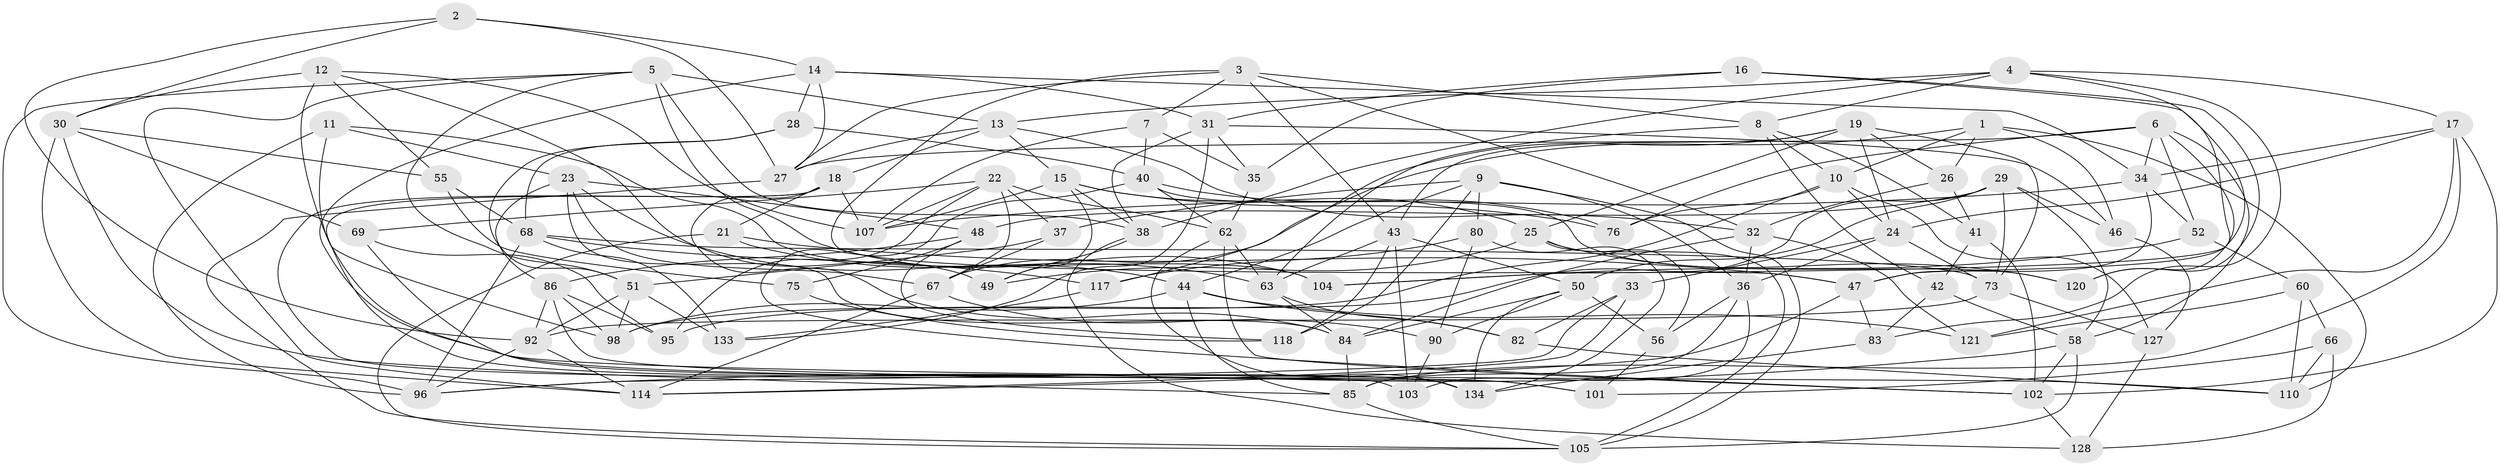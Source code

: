 // original degree distribution, {4: 1.0}
// Generated by graph-tools (version 1.1) at 2025/42/03/06/25 10:42:24]
// undirected, 89 vertices, 227 edges
graph export_dot {
graph [start="1"]
  node [color=gray90,style=filled];
  1 [super="+81"];
  2;
  3 [super="+88"];
  4 [super="+93"];
  5 [super="+20"];
  6 [super="+124"];
  7;
  8 [super="+122"];
  9 [super="+78"];
  10 [super="+59"];
  11;
  12 [super="+45"];
  13 [super="+100"];
  14 [super="+139"];
  15 [super="+39"];
  16;
  17 [super="+123"];
  18 [super="+135"];
  19 [super="+108"];
  21;
  22 [super="+54"];
  23 [super="+77"];
  24 [super="+119"];
  25 [super="+57"];
  26;
  27 [super="+131"];
  28;
  29 [super="+106"];
  30 [super="+64"];
  31 [super="+65"];
  32 [super="+61"];
  33;
  34 [super="+87"];
  35;
  36 [super="+91"];
  37;
  38 [super="+79"];
  40 [super="+53"];
  41;
  42;
  43 [super="+97"];
  44 [super="+99"];
  46;
  47 [super="+138"];
  48 [super="+115"];
  49;
  50 [super="+89"];
  51 [super="+74"];
  52;
  55;
  56;
  58 [super="+70"];
  60;
  62 [super="+72"];
  63 [super="+94"];
  66;
  67 [super="+126"];
  68 [super="+71"];
  69;
  73 [super="+125"];
  75;
  76;
  80;
  82;
  83;
  84 [super="+111"];
  85 [super="+137"];
  86 [super="+130"];
  90;
  92 [super="+109"];
  95;
  96 [super="+132"];
  98 [super="+113"];
  101;
  102 [super="+136"];
  103;
  104;
  105 [super="+141"];
  107 [super="+129"];
  110 [super="+112"];
  114 [super="+116"];
  117;
  118;
  120;
  121;
  127;
  128;
  133;
  134 [super="+140"];
  1 -- 46;
  1 -- 10;
  1 -- 26;
  1 -- 110 [weight=2];
  1 -- 67;
  2 -- 30;
  2 -- 92;
  2 -- 14;
  2 -- 27;
  3 -- 27;
  3 -- 8;
  3 -- 32;
  3 -- 47;
  3 -- 7;
  3 -- 43;
  4 -- 38;
  4 -- 83;
  4 -- 104;
  4 -- 17;
  4 -- 13;
  4 -- 8;
  5 -- 104;
  5 -- 96;
  5 -- 114;
  5 -- 38;
  5 -- 13;
  5 -- 51;
  6 -- 27;
  6 -- 34;
  6 -- 76;
  6 -- 120;
  6 -- 58;
  6 -- 52;
  7 -- 35;
  7 -- 40;
  7 -- 107;
  8 -- 10;
  8 -- 42;
  8 -- 41;
  8 -- 63;
  9 -- 37;
  9 -- 118;
  9 -- 105;
  9 -- 80;
  9 -- 36;
  9 -- 44;
  10 -- 98;
  10 -- 24;
  10 -- 76;
  10 -- 127;
  11 -- 110;
  11 -- 23;
  11 -- 96;
  11 -- 104;
  12 -- 55;
  12 -- 49;
  12 -- 98 [weight=2];
  12 -- 107;
  12 -- 30;
  13 -- 32;
  13 -- 18;
  13 -- 27;
  13 -- 15;
  14 -- 28;
  14 -- 101;
  14 -- 27;
  14 -- 31;
  14 -- 34;
  15 -- 49;
  15 -- 25;
  15 -- 76;
  15 -- 38;
  15 -- 107;
  16 -- 47;
  16 -- 35;
  16 -- 120;
  16 -- 31;
  17 -- 121;
  17 -- 24;
  17 -- 34;
  17 -- 85;
  17 -- 102;
  18 -- 103;
  18 -- 134;
  18 -- 107;
  18 -- 21;
  18 -- 84;
  19 -- 25;
  19 -- 117;
  19 -- 24;
  19 -- 26;
  19 -- 43;
  19 -- 73;
  21 -- 47;
  21 -- 105;
  21 -- 63;
  22 -- 69;
  22 -- 67;
  22 -- 62;
  22 -- 37;
  22 -- 95;
  22 -- 107;
  23 -- 86;
  23 -- 84;
  23 -- 48;
  23 -- 44;
  23 -- 67;
  24 -- 36;
  24 -- 33;
  24 -- 73;
  25 -- 105;
  25 -- 56;
  25 -- 120;
  25 -- 49;
  26 -- 32;
  26 -- 41;
  27 -- 105;
  28 -- 51;
  28 -- 40;
  28 -- 68;
  29 -- 50;
  29 -- 58;
  29 -- 48;
  29 -- 46;
  29 -- 95;
  29 -- 73;
  30 -- 69;
  30 -- 114;
  30 -- 85;
  30 -- 55;
  31 -- 133;
  31 -- 46;
  31 -- 38;
  31 -- 35;
  32 -- 36;
  32 -- 121;
  32 -- 84;
  33 -- 114;
  33 -- 82;
  33 -- 96;
  34 -- 47;
  34 -- 107;
  34 -- 52;
  35 -- 62;
  36 -- 56;
  36 -- 85;
  36 -- 103;
  37 -- 67;
  37 -- 51;
  38 -- 49;
  38 -- 128;
  40 -- 102;
  40 -- 120;
  40 -- 76;
  40 -- 62;
  41 -- 102;
  41 -- 42;
  42 -- 83;
  42 -- 58;
  43 -- 50;
  43 -- 118;
  43 -- 103;
  43 -- 63;
  44 -- 82;
  44 -- 85;
  44 -- 121;
  44 -- 98;
  46 -- 127;
  47 -- 83;
  47 -- 114;
  48 -- 75 [weight=2];
  48 -- 118;
  48 -- 86;
  50 -- 56;
  50 -- 84;
  50 -- 90;
  50 -- 134;
  51 -- 133;
  51 -- 92;
  51 -- 98;
  52 -- 104;
  52 -- 60;
  55 -- 75;
  55 -- 68;
  56 -- 101;
  58 -- 105;
  58 -- 102;
  58 -- 96;
  60 -- 66;
  60 -- 121;
  60 -- 110;
  62 -- 63;
  62 -- 102;
  62 -- 134;
  63 -- 84;
  63 -- 82;
  66 -- 101;
  66 -- 128;
  66 -- 110;
  67 -- 90;
  67 -- 114;
  68 -- 117;
  68 -- 73;
  68 -- 133;
  68 -- 96;
  69 -- 95;
  69 -- 134;
  73 -- 92;
  73 -- 127;
  75 -- 118;
  80 -- 134;
  80 -- 90;
  80 -- 117;
  82 -- 110;
  83 -- 134;
  84 -- 85;
  85 -- 105;
  86 -- 95;
  86 -- 101;
  86 -- 92;
  86 -- 98;
  90 -- 103;
  92 -- 96;
  92 -- 114;
  102 -- 128;
  117 -- 133;
  127 -- 128;
}
